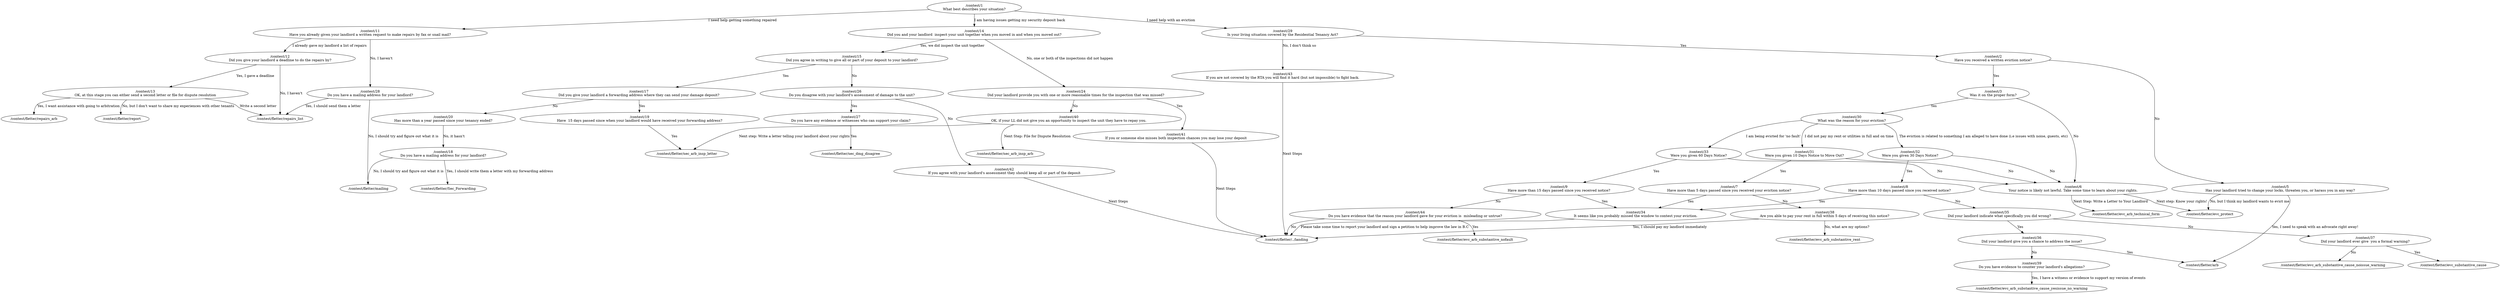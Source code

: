 digraph decision_tree {
  "/contest/1" [label="/contest/1\nWhat best describes your situation?"]
  "/contest/2" [label="/contest/2\nHave you received a written eviction notice?"]
  "/contest/3" [label="/contest/3\nWas it on the proper form?"]
  "/contest/5" [label="/contest/5\nHas your landlord tried to change your locks, threaten you, or harass you in any way?"]
  "/contest/6" [label="/contest/6\nYour notice is likely not lawful. Take some time to learn about your rights."]
  "/contest/7" [label="/contest/7\nHave more than 5 days passed since you received your eviction notice?"]
  "/contest/8" [label="/contest/8\nHave more than 10 days passed since you received notice?"]
  "/contest/9" [label="/contest/9\nHave more than 15 days passed since you received notice?"]
  "/contest/11" [label="/contest/11\nHave you already given your landlord a written request to make repairs by fax or snail mail?"]
  "/contest/12" [label="/contest/12\nDid you give your landlord a deadline to do the repairs by?"]
  "/contest/13" [label="/contest/13\nOK, at this stage you can either send a second letter or file for dispute resolution"]
  "/contest/14" [label="/contest/14\nDid you and your landlord  inspect your unit together when you moved in and when you moved out?"]
  "/contest/15" [label="/contest/15\nDid you agree in writing to give all or part of your deposit to your landlord?"]
  "/contest/17" [label="/contest/17\nDid you give your landlord a forwarding address where they can send your damage deposit?"]
  "/contest/18" [label="/contest/18\nDo you have a mailing address for your landlord?"]
  "/contest/19" [label="/contest/19\nHave  15 days passed since when your landlord would have received your forwarding address?"]
  "/contest/20" [label="/contest/20\nHas more than a year passed since your tenancy ended?"]
  "/contest/24" [label="/contest/24\nDid your landlord provide you with one or more reasonable times for the inspection that was missed?"]
  "/contest/26" [label="/contest/26\nDo you disagree with your landlord's assessment of damage to the unit?"]
  "/contest/27" [label="/contest/27\nDo you have any evidence or witnesses who can support your claim?"]
  "/contest/28" [label="/contest/28\nDo you have a mailing address for your landlord?"]
  "/contest/29" [label="/contest/29\nIs your living situation covered by the Residential Tenancy Act?"]
  "/contest/30" [label="/contest/30\nWhat was the reason for your eviction?"]
  "/contest/31" [label="/contest/31\nWere you given 10 Days Notice to Move Out?"]
  "/contest/32" [label="/contest/32\nWere you given 30 Days Notice?"]
  "/contest/33" [label="/contest/33\nWere you given 60 Days Notice?"]
  "/contest/34" [label="/contest/34\nIt seems like you probably missed the window to contest your eviction."]
  "/contest/35" [label="/contest/35\nDid your landlord indicate what specifically you did wrong?"]
  "/contest/36" [label="/contest/36\nDid your landlord give you a chance to address the issue?"]
  "/contest/37" [label="/contest/37\nDid your landlord ever give  you a formal warning?"]
  "/contest/38" [label="/contest/38\nAre you able to pay your rent in full within 5 days of receiving this notice?"]
  "/contest/39" [label="/contest/39\nDo you have evidence to counter your landlord's allegations?"]
  "/contest/40" [label="/contest/40\nOK, if your LL did not give you an opportunity to inspect the unit they have to repay you."]
  "/contest/41" [label="/contest/41\nIf you or someone else misses both inspection chances you may lose your deposit"]
  "/contest/42" [label="/contest/42\nIf you agree with your landlord's assessment they should keep all or part of the deposit"]
  "/contest/43" [label="/contest/43\nIf you are not covered by the RTA you will find it hard (but not impossible) to fight back."]
  "/contest/44" [label="/contest/44\nDo you have evidence that the reason your landlord gave for your eviction is  misleading or untrue?"]
  "/contest/1" -> "/contest/14" [label="I am having issues getting my security deposit back"]
  "/contest/1" -> "/contest/11" [label="I need help getting something repaired"]
  "/contest/1" -> "/contest/29" [label="I need help with an eviction"]
  "/contest/2" -> "/contest/3" [label="Yes"]
  "/contest/2" -> "/contest/5" [label="No"]
  "/contest/3" -> "/contest/30" [label="Yes"]
  "/contest/3" -> "/contest/6" [label="No"]
  "/contest/5" -> "/contest/fletter/evc_protect" [label="No, but I think my landlord wants to evict me"]
  "/contest/5" -> "/contest/fletter/arb" [label="Yes, I need to speak with an advocate right away!"]
  "/contest/6" -> "/contest/fletter/evc_protect" [label="Next step: Know your rights!"]
  "/contest/6" -> "/contest/fletter/evc_arb_technical_form" [label="Next Step: Write a Letter to Your Landlord"]
  "/contest/7" -> "/contest/34" [label="Yes"]
  "/contest/7" -> "/contest/38" [label="No"]
  "/contest/8" -> "/contest/35" [label="No"]
  "/contest/8" -> "/contest/34" [label="Yes"]
  "/contest/9" -> "/contest/34" [label="Yes"]
  "/contest/9" -> "/contest/44" [label="No"]
  "/contest/11" -> "/contest/28" [label="No, I haven't"]
  "/contest/11" -> "/contest/12" [label="I already gave my landlord a list of repairs"]
  "/contest/12" -> "/contest/13" [label="Yes, I gave a deadline"]
  "/contest/12" -> "/contest/fletter/repairs_list" [label="No, I haven't"]
  "/contest/13" -> "/contest/fletter/repairs_arb" [label="Yes, I want assistance with going to arbitration"]
  "/contest/13" -> "/contest/fletter/report" [label="No, but I don't want to share my experiences with other tenants"]
  "/contest/13" -> "/contest/fletter/repairs_list" [label="Write a second letter"]
  "/contest/14" -> "/contest/15" [label="Yes, we did inspect the unit together"]
  "/contest/14" -> "/contest/24" [label="No, one or both of the inspections did not happen"]
  "/contest/15" -> "/contest/26" [label="No"]
  "/contest/15" -> "/contest/17" [label="Yes"]
  "/contest/17" -> "/contest/20" [label="No"]
  "/contest/17" -> "/contest/19" [label="Yes"]
  "/contest/18" -> "/contest/fletter/mailing" [label="No, I should try and figure out what it is"]
  "/contest/18" -> "/contest/fletter/Sec_Forwarding" [label="Yes, I should write them a letter with my forwarding address"]
  "/contest/19" -> "/contest/fletter/sec_arb_insp_letter" [label="Yes"]
  "/contest/20" -> "/contest/18" [label="No, it hasn't"]
  "/contest/24" -> "/contest/41" [label="Yes"]
  "/contest/24" -> "/contest/40" [label="No"]
  "/contest/26" -> "/contest/27" [label="Yes"]
  "/contest/26" -> "/contest/42" [label="No"]
  "/contest/27" -> "/contest/fletter/sec_dmg_disagree" [label="Yes"]
  "/contest/28" -> "/contest/fletter/repairs_list" [label="Yes, I should send them a letter"]
  "/contest/28" -> "/contest/fletter/mailing" [label="No, I should try and figure out what it is"]
  "/contest/29" -> "/contest/2" [label="Yes"]
  "/contest/29" -> "/contest/43" [label="No, I don't think so"]
  "/contest/30" -> "/contest/31" [label="I did not pay my rent or utilities in full and on time"]
  "/contest/30" -> "/contest/32" [label="The eviction is related to something I am alleged to have done (i.e issues with noise, guests, etc)"]
  "/contest/30" -> "/contest/33" [label="I am being evicted for 'no fault'"]
  "/contest/31" -> "/contest/6" [label="No"]
  "/contest/31" -> "/contest/7" [label="Yes"]
  "/contest/32" -> "/contest/8" [label="Yes"]
  "/contest/32" -> "/contest/6" [label="No"]
  "/contest/33" -> "/contest/9" [label="Yes"]
  "/contest/33" -> "/contest/6" [label="No"]
  "/contest/34" -> "/contest/fletter/../landing" [label="Please take some time to report your landlord and sign a petition to help improve the law in B.C"]
  "/contest/35" -> "/contest/37" [label="No"]
  "/contest/35" -> "/contest/36" [label="Yes"]
  "/contest/36" -> "/contest/fletter/arb" [label="Yes"]
  "/contest/36" -> "/contest/39" [label="No"]
  "/contest/37" -> "/contest/fletter/evc_substantive_cause" [label="Yes"]
  "/contest/37" -> "/contest/fletter/evc_arb_substantive_cause_noissue_warning" [label="No"]
  "/contest/38" -> "/contest/fletter/../landing" [label="Yes, I should pay my landlord immediately"]
  "/contest/38" -> "/contest/fletter/evc_arb_substantive_rent" [label="No, what are my options?"]
  "/contest/39" -> "/contest/fletter/evc_arb_substantive_cause_yesissue_no_warning" [label="Yes, I have a witness or evidence to support my version of events"]
  "/contest/40" -> "/contest/fletter/sec_arb_insp_arb" [label="Next Step: File for Dispute Resolution"]
  "/contest/40" -> "/contest/fletter/sec_arb_insp_letter" [label="Next step: Write a letter telling your landlord about your rights"]
  "/contest/41" -> "/contest/fletter/../landing" [label="Next Steps"]
  "/contest/42" -> "/contest/fletter/../landing" [label="Next Steps"]
  "/contest/43" -> "/contest/fletter/../landing" [label="Next Steps"]
  "/contest/44" -> "/contest/fletter/../landing" [label="No"]
  "/contest/44" -> "/contest/fletter/evc_arb_substantive_nofault" [label="Yes"]
}